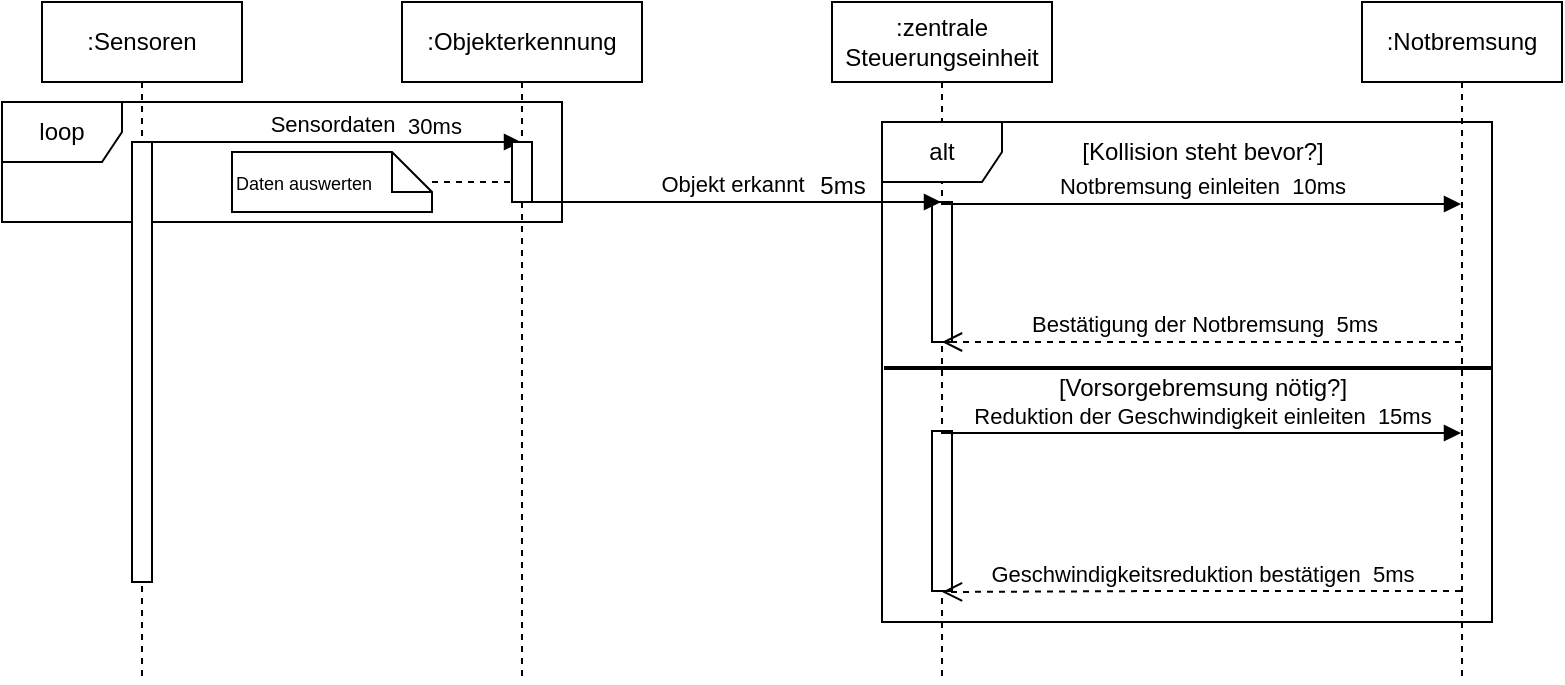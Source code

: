 <mxfile version="22.1.18" type="google">
  <diagram name="Page-1" id="13e1069c-82ec-6db2-03f1-153e76fe0fe0">
    <mxGraphModel grid="1" page="1" gridSize="10" guides="1" tooltips="1" connect="1" arrows="1" fold="1" pageScale="1" pageWidth="1100" pageHeight="850" background="none" math="0" shadow="0">
      <root>
        <mxCell id="0" />
        <mxCell id="1" parent="0" />
        <mxCell id="8Bl4F8kECEnZZEZJFdi2-1" value="loop" style="shape=umlFrame;whiteSpace=wrap;html=1;pointerEvents=0;" vertex="1" parent="1">
          <mxGeometry x="80" y="60" width="280" height="60" as="geometry" />
        </mxCell>
        <mxCell id="PkfD5kEkeAPCx4ZolnPc-8" value=":Sensoren" style="shape=umlLifeline;perimeter=lifelinePerimeter;whiteSpace=wrap;html=1;container=1;dropTarget=0;collapsible=0;recursiveResize=0;outlineConnect=0;portConstraint=eastwest;newEdgeStyle={&quot;curved&quot;:0,&quot;rounded&quot;:0};" vertex="1" parent="1">
          <mxGeometry x="100" y="10" width="100" height="340" as="geometry" />
        </mxCell>
        <mxCell id="PkfD5kEkeAPCx4ZolnPc-11" value="" style="html=1;points=[[0,0,0,0,5],[0,1,0,0,-5],[1,0,0,0,5],[1,1,0,0,-5]];perimeter=orthogonalPerimeter;outlineConnect=0;targetShapes=umlLifeline;portConstraint=eastwest;newEdgeStyle={&quot;curved&quot;:0,&quot;rounded&quot;:0};" vertex="1" parent="PkfD5kEkeAPCx4ZolnPc-8">
          <mxGeometry x="45" y="70" width="10" height="220" as="geometry" />
        </mxCell>
        <mxCell id="PkfD5kEkeAPCx4ZolnPc-9" value=":zentrale Steuerungseinheit" style="shape=umlLifeline;perimeter=lifelinePerimeter;whiteSpace=wrap;html=1;container=1;dropTarget=0;collapsible=0;recursiveResize=0;outlineConnect=0;portConstraint=eastwest;newEdgeStyle={&quot;curved&quot;:0,&quot;rounded&quot;:0};" vertex="1" parent="1">
          <mxGeometry x="495" y="10" width="110" height="340" as="geometry" />
        </mxCell>
        <mxCell id="8Bl4F8kECEnZZEZJFdi2-13" value="" style="html=1;points=[[0,0,0,0,5],[0,1,0,0,-5],[1,0,0,0,5],[1,1,0,0,-5]];perimeter=orthogonalPerimeter;outlineConnect=0;targetShapes=umlLifeline;portConstraint=eastwest;newEdgeStyle={&quot;curved&quot;:0,&quot;rounded&quot;:0};" vertex="1" parent="PkfD5kEkeAPCx4ZolnPc-9">
          <mxGeometry x="50" y="100" width="10" height="70" as="geometry" />
        </mxCell>
        <mxCell id="PkfD5kEkeAPCx4ZolnPc-10" value=":Notbremsung" style="shape=umlLifeline;perimeter=lifelinePerimeter;whiteSpace=wrap;html=1;container=1;dropTarget=0;collapsible=0;recursiveResize=0;outlineConnect=0;portConstraint=eastwest;newEdgeStyle={&quot;curved&quot;:0,&quot;rounded&quot;:0};" vertex="1" parent="1">
          <mxGeometry x="760" y="10" width="100" height="340" as="geometry" />
        </mxCell>
        <mxCell id="PkfD5kEkeAPCx4ZolnPc-12" value=":Objekterkennung" style="shape=umlLifeline;perimeter=lifelinePerimeter;whiteSpace=wrap;html=1;container=1;dropTarget=0;collapsible=0;recursiveResize=0;outlineConnect=0;portConstraint=eastwest;newEdgeStyle={&quot;curved&quot;:0,&quot;rounded&quot;:0};" vertex="1" parent="1">
          <mxGeometry x="280" y="10" width="120" height="340" as="geometry" />
        </mxCell>
        <mxCell id="8Bl4F8kECEnZZEZJFdi2-2" value="Sensordaten" style="html=1;verticalAlign=bottom;endArrow=block;curved=0;rounded=0;edgeStyle=orthogonalEdgeStyle;" edge="1" parent="1" target="PkfD5kEkeAPCx4ZolnPc-12">
          <mxGeometry width="80" relative="1" as="geometry">
            <mxPoint x="150" y="80" as="sourcePoint" />
            <mxPoint x="230" y="80" as="targetPoint" />
            <Array as="points">
              <mxPoint x="280" y="80" />
              <mxPoint x="280" y="80" />
            </Array>
          </mxGeometry>
        </mxCell>
        <mxCell id="8Bl4F8kECEnZZEZJFdi2-8" value="30ms" style="edgeLabel;html=1;align=center;verticalAlign=middle;resizable=0;points=[];" vertex="1" connectable="0" parent="8Bl4F8kECEnZZEZJFdi2-2">
          <mxGeometry x="0.524" y="2" relative="1" as="geometry">
            <mxPoint x="1" y="-6" as="offset" />
          </mxGeometry>
        </mxCell>
        <mxCell id="8Bl4F8kECEnZZEZJFdi2-3" value="" style="html=1;points=[[0,0,0,0,5],[0,1,0,0,-5],[1,0,0,0,5],[1,1,0,0,-5]];perimeter=orthogonalPerimeter;outlineConnect=0;targetShapes=umlLifeline;portConstraint=eastwest;newEdgeStyle={&quot;curved&quot;:0,&quot;rounded&quot;:0};" vertex="1" parent="1">
          <mxGeometry x="335" y="80" width="10" height="30" as="geometry" />
        </mxCell>
        <mxCell id="8Bl4F8kECEnZZEZJFdi2-7" style="edgeStyle=orthogonalEdgeStyle;rounded=0;orthogonalLoop=1;jettySize=auto;html=1;dashed=1;endArrow=none;endFill=0;" edge="1" parent="1" source="8Bl4F8kECEnZZEZJFdi2-6" target="8Bl4F8kECEnZZEZJFdi2-3">
          <mxGeometry relative="1" as="geometry">
            <Array as="points">
              <mxPoint x="320" y="100" />
              <mxPoint x="320" y="100" />
            </Array>
          </mxGeometry>
        </mxCell>
        <mxCell id="8Bl4F8kECEnZZEZJFdi2-6" value="&lt;font style=&quot;font-size: 9px;&quot;&gt;Daten auswerten&lt;/font&gt;" style="shape=note;size=20;whiteSpace=wrap;html=1;align=left;" vertex="1" parent="1">
          <mxGeometry x="195" y="85" width="100" height="30" as="geometry" />
        </mxCell>
        <mxCell id="8Bl4F8kECEnZZEZJFdi2-9" value="Objekt erkannt" style="html=1;verticalAlign=bottom;endArrow=block;curved=0;rounded=0;edgeStyle=orthogonalEdgeStyle;" edge="1" parent="1" target="PkfD5kEkeAPCx4ZolnPc-9">
          <mxGeometry width="80" relative="1" as="geometry">
            <mxPoint x="340" y="110" as="sourcePoint" />
            <mxPoint x="420" y="110" as="targetPoint" />
            <Array as="points">
              <mxPoint x="490" y="110" />
              <mxPoint x="490" y="110" />
            </Array>
          </mxGeometry>
        </mxCell>
        <mxCell id="8Bl4F8kECEnZZEZJFdi2-10" value="5ms" style="text;html=1;align=center;verticalAlign=middle;resizable=0;points=[];autosize=1;strokeColor=none;fillColor=none;" vertex="1" parent="1">
          <mxGeometry x="475" y="87" width="50" height="30" as="geometry" />
        </mxCell>
        <mxCell id="8Bl4F8kECEnZZEZJFdi2-12" value="alt" style="shape=umlFrame;whiteSpace=wrap;html=1;pointerEvents=0;" vertex="1" parent="1">
          <mxGeometry x="520" y="70" width="305" height="250" as="geometry" />
        </mxCell>
        <mxCell id="PkfD5kEkeAPCx4ZolnPc-24" value="" style="html=1;points=[[0,0,0,0,5],[0,1,0,0,-5],[1,0,0,0,5],[1,1,0,0,-5]];perimeter=orthogonalPerimeter;outlineConnect=0;targetShapes=umlLifeline;portConstraint=eastwest;newEdgeStyle={&quot;curved&quot;:0,&quot;rounded&quot;:0};" vertex="1" parent="1">
          <mxGeometry x="545" y="224.5" width="10" height="80" as="geometry" />
        </mxCell>
        <mxCell id="PkfD5kEkeAPCx4ZolnPc-26" value="Notbremsung einleiten&amp;nbsp; 10ms" style="html=1;verticalAlign=bottom;endArrow=block;curved=0;rounded=0;edgeStyle=orthogonalEdgeStyle;" edge="1" parent="1" target="PkfD5kEkeAPCx4ZolnPc-10">
          <mxGeometry width="80" relative="1" as="geometry">
            <mxPoint x="550" y="110" as="sourcePoint" />
            <mxPoint x="630" y="110" as="targetPoint" />
            <Array as="points">
              <mxPoint x="550" y="111" />
            </Array>
          </mxGeometry>
        </mxCell>
        <mxCell id="PkfD5kEkeAPCx4ZolnPc-35" value="Geschwindigkeitsreduktion bestätigen&amp;nbsp; 5ms" style="html=1;verticalAlign=bottom;endArrow=open;dashed=1;endSize=8;curved=0;rounded=0;edgeStyle=orthogonalEdgeStyle;" edge="1" parent="1" target="PkfD5kEkeAPCx4ZolnPc-24">
          <mxGeometry relative="1" as="geometry">
            <mxPoint x="809.5" y="304.508" as="sourcePoint" />
            <mxPoint x="560" y="304.5" as="targetPoint" />
            <Array as="points">
              <mxPoint x="661" y="305" />
              <mxPoint x="580" y="305" />
              <mxPoint x="550" y="305" />
            </Array>
          </mxGeometry>
        </mxCell>
        <mxCell id="8Bl4F8kECEnZZEZJFdi2-15" value="" style="line;strokeWidth=2;html=1;" vertex="1" parent="1">
          <mxGeometry x="521" y="188" width="304" height="10" as="geometry" />
        </mxCell>
        <mxCell id="PkfD5kEkeAPCx4ZolnPc-36" value="Bestätigung der Notbremsung&amp;nbsp; 5ms" style="html=1;verticalAlign=bottom;endArrow=open;dashed=1;endSize=8;curved=0;rounded=0;edgeStyle=orthogonalEdgeStyle;" edge="1" parent="1" source="PkfD5kEkeAPCx4ZolnPc-10">
          <mxGeometry x="-0.006" relative="1" as="geometry">
            <mxPoint x="630" y="180" as="sourcePoint" />
            <mxPoint x="550" y="180" as="targetPoint" />
            <Array as="points">
              <mxPoint x="600" y="180" />
              <mxPoint x="600" y="180" />
            </Array>
            <mxPoint as="offset" />
          </mxGeometry>
        </mxCell>
        <mxCell id="8Bl4F8kECEnZZEZJFdi2-17" value="Reduktion der Geschwindigkeit einleiten&amp;nbsp; 15ms" style="html=1;verticalAlign=bottom;endArrow=block;curved=0;rounded=0;edgeStyle=orthogonalEdgeStyle;" edge="1" parent="1">
          <mxGeometry width="80" relative="1" as="geometry">
            <mxPoint x="550" y="224.5" as="sourcePoint" />
            <mxPoint x="809.5" y="225.5" as="targetPoint" />
            <Array as="points">
              <mxPoint x="550" y="225.5" />
            </Array>
          </mxGeometry>
        </mxCell>
        <mxCell id="8Bl4F8kECEnZZEZJFdi2-18" value="[Kollision steht bevor?]" style="text;html=1;align=center;verticalAlign=middle;resizable=0;points=[];autosize=1;strokeColor=none;fillColor=none;" vertex="1" parent="1">
          <mxGeometry x="610" y="70" width="140" height="30" as="geometry" />
        </mxCell>
        <mxCell id="8Bl4F8kECEnZZEZJFdi2-21" value="[Vorsorgebremsung nötig?]" style="text;html=1;align=center;verticalAlign=middle;resizable=0;points=[];autosize=1;strokeColor=none;fillColor=none;" vertex="1" parent="1">
          <mxGeometry x="595" y="188" width="170" height="30" as="geometry" />
        </mxCell>
      </root>
    </mxGraphModel>
  </diagram>
</mxfile>

